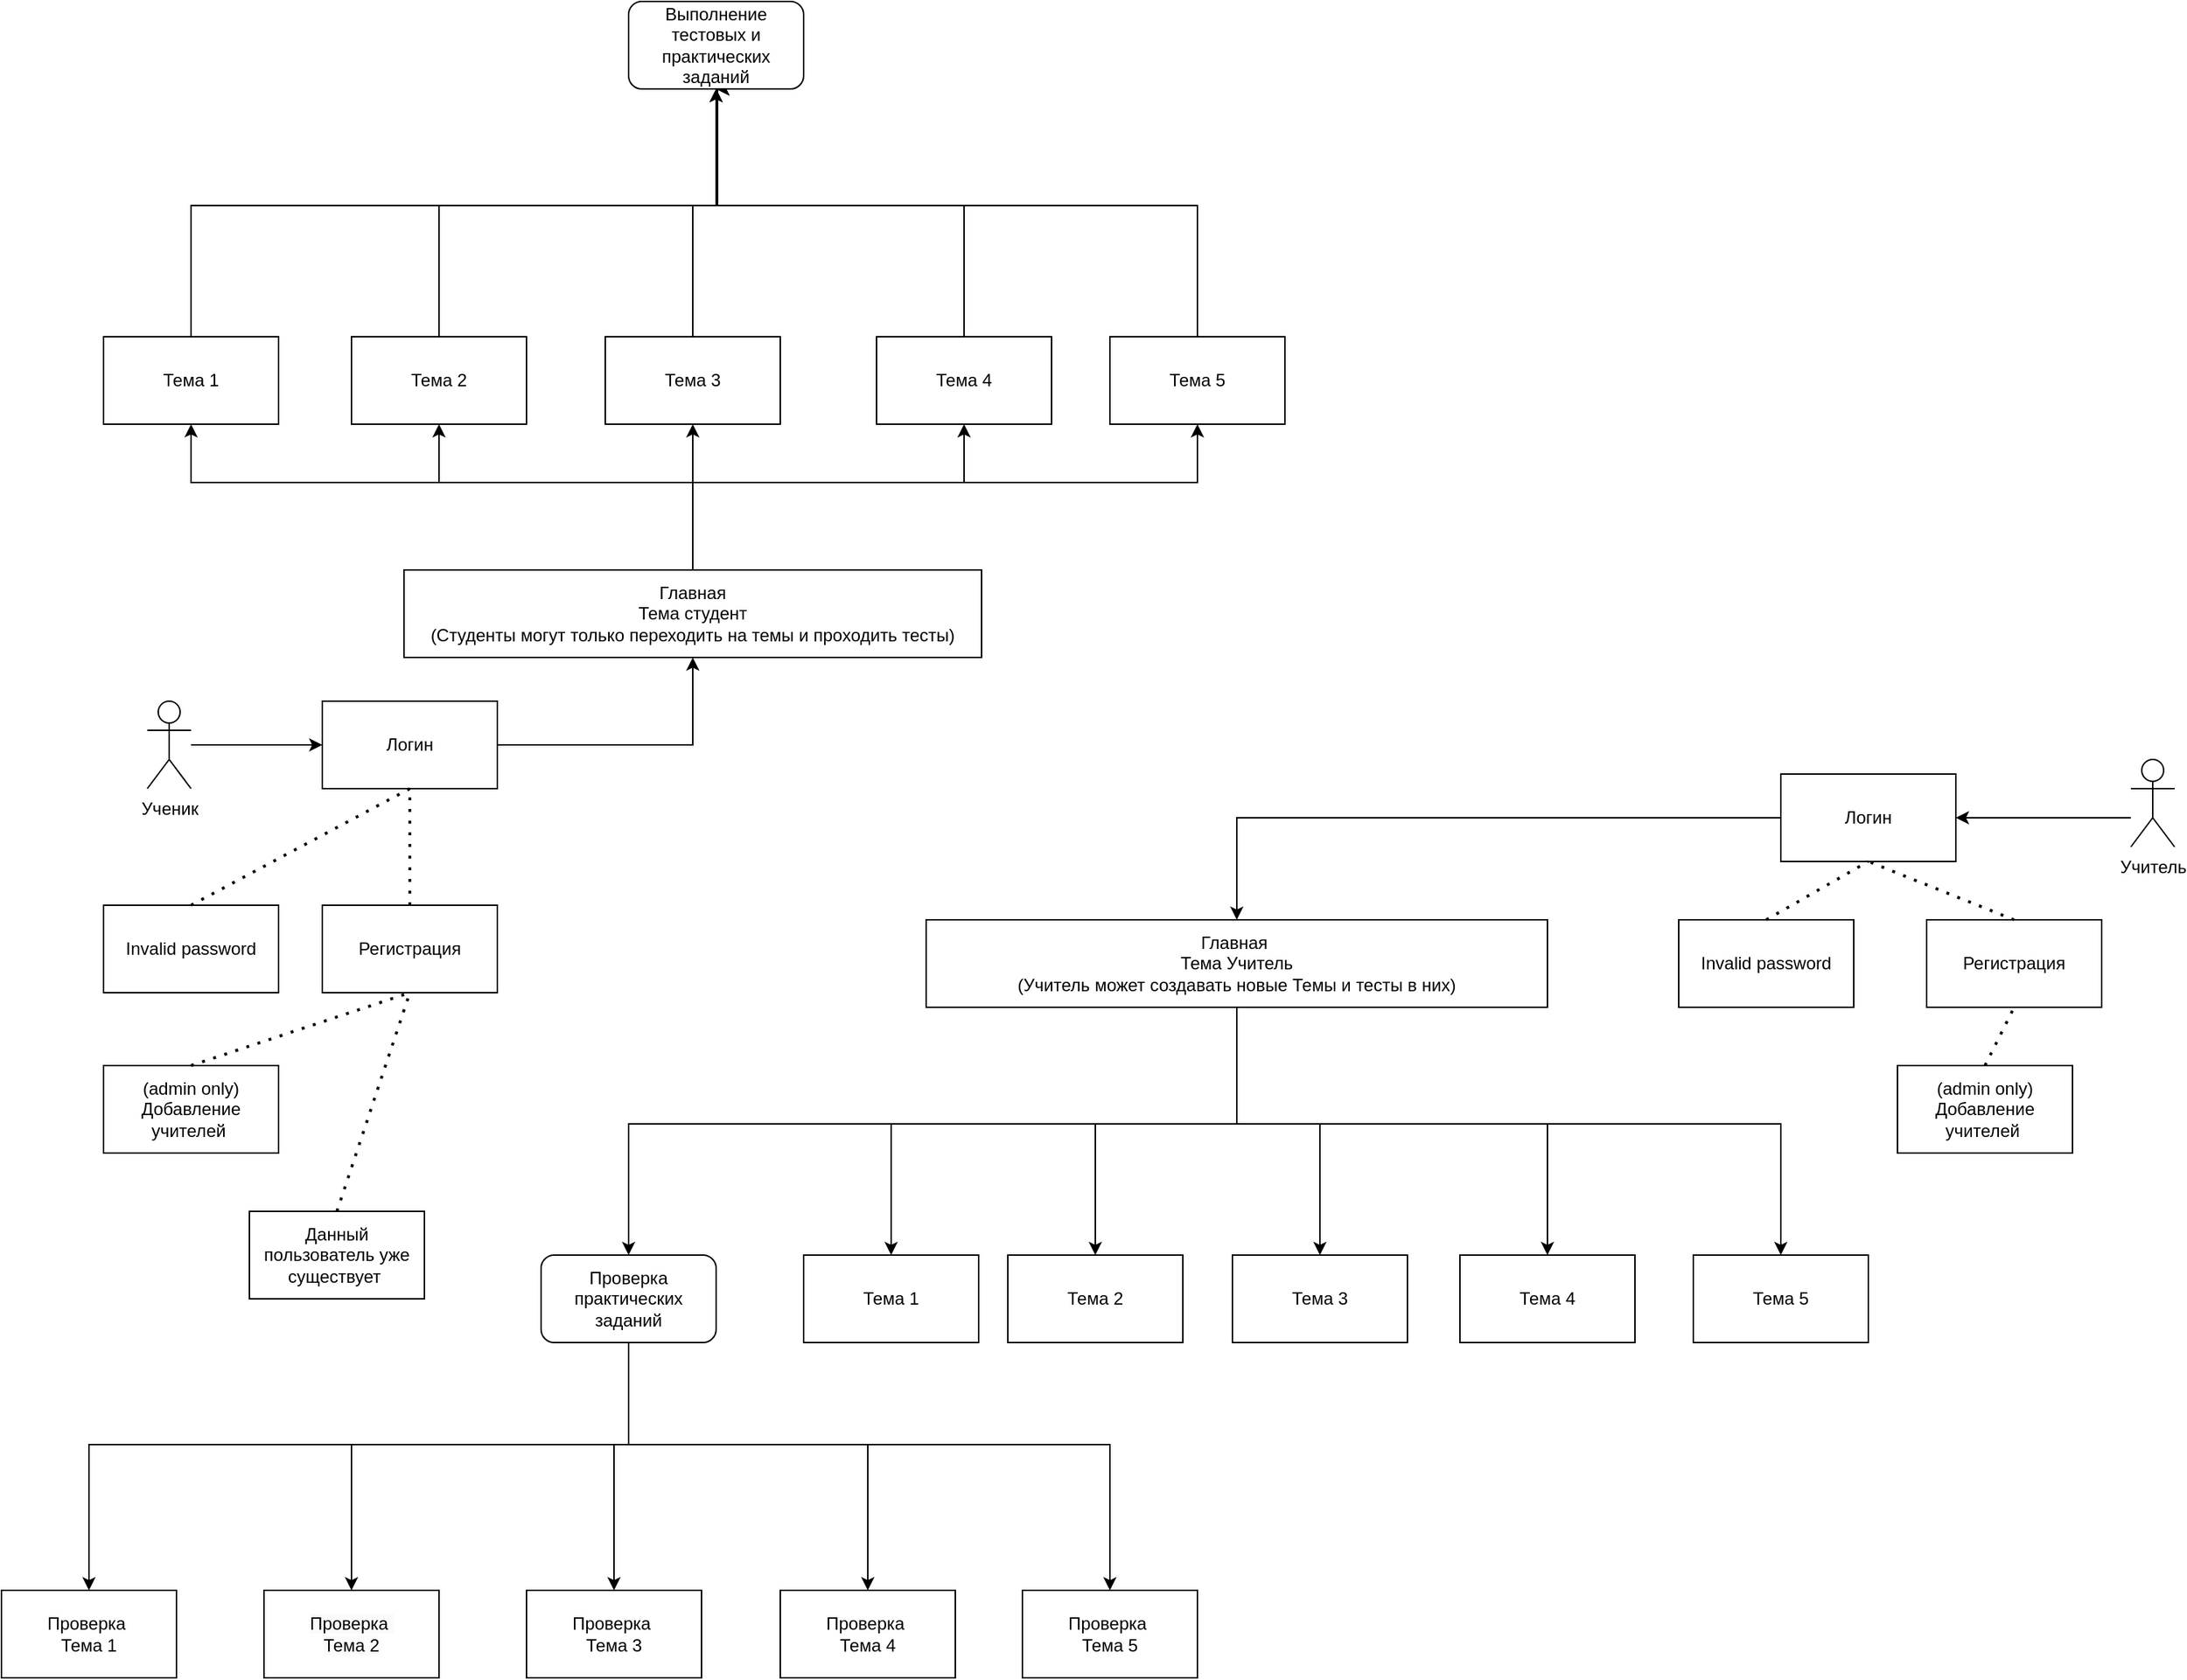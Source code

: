 <mxfile version="24.7.5">
  <diagram name="Страница — 1" id="5o0nA7FV0MhEvLhmFP9w">
    <mxGraphModel dx="2466" dy="936" grid="1" gridSize="10" guides="1" tooltips="1" connect="1" arrows="1" fold="1" page="1" pageScale="1" pageWidth="827" pageHeight="1169" math="0" shadow="0">
      <root>
        <mxCell id="0" />
        <mxCell id="1" parent="0" />
        <mxCell id="Wzd05YAp9pM7tJVJk9kT-8" style="edgeStyle=orthogonalEdgeStyle;rounded=0;orthogonalLoop=1;jettySize=auto;html=1;entryX=0;entryY=0.5;entryDx=0;entryDy=0;" parent="1" source="Wzd05YAp9pM7tJVJk9kT-3" target="Wzd05YAp9pM7tJVJk9kT-7" edge="1">
          <mxGeometry relative="1" as="geometry" />
        </mxCell>
        <mxCell id="Wzd05YAp9pM7tJVJk9kT-3" value="Ученик" style="shape=umlActor;verticalLabelPosition=bottom;verticalAlign=top;html=1;outlineConnect=0;" parent="1" vertex="1">
          <mxGeometry x="40" y="750" width="30" height="60" as="geometry" />
        </mxCell>
        <mxCell id="Wzd05YAp9pM7tJVJk9kT-12" value="" style="edgeStyle=orthogonalEdgeStyle;rounded=0;orthogonalLoop=1;jettySize=auto;html=1;entryX=0.5;entryY=1;entryDx=0;entryDy=0;" parent="1" source="Wzd05YAp9pM7tJVJk9kT-7" target="Wzd05YAp9pM7tJVJk9kT-11" edge="1">
          <mxGeometry relative="1" as="geometry">
            <mxPoint x="414" y="740" as="targetPoint" />
            <Array as="points">
              <mxPoint x="414" y="780" />
            </Array>
          </mxGeometry>
        </mxCell>
        <mxCell id="Wzd05YAp9pM7tJVJk9kT-7" value="Логин" style="rounded=0;whiteSpace=wrap;html=1;" parent="1" vertex="1">
          <mxGeometry x="160" y="750" width="120" height="60" as="geometry" />
        </mxCell>
        <mxCell id="Wzd05YAp9pM7tJVJk9kT-10" value="Регистрация" style="rounded=0;whiteSpace=wrap;html=1;" parent="1" vertex="1">
          <mxGeometry x="160" y="890" width="120" height="60" as="geometry" />
        </mxCell>
        <mxCell id="Wzd05YAp9pM7tJVJk9kT-33" style="edgeStyle=orthogonalEdgeStyle;rounded=0;orthogonalLoop=1;jettySize=auto;html=1;entryX=0.5;entryY=1;entryDx=0;entryDy=0;" parent="1" source="Wzd05YAp9pM7tJVJk9kT-11" target="Wzd05YAp9pM7tJVJk9kT-32" edge="1">
          <mxGeometry relative="1" as="geometry">
            <Array as="points">
              <mxPoint x="414" y="600" />
              <mxPoint x="70" y="600" />
            </Array>
          </mxGeometry>
        </mxCell>
        <mxCell id="Wzd05YAp9pM7tJVJk9kT-34" style="edgeStyle=orthogonalEdgeStyle;rounded=0;orthogonalLoop=1;jettySize=auto;html=1;entryX=0.5;entryY=1;entryDx=0;entryDy=0;" parent="1" source="Wzd05YAp9pM7tJVJk9kT-11" target="Wzd05YAp9pM7tJVJk9kT-31" edge="1">
          <mxGeometry relative="1" as="geometry">
            <Array as="points">
              <mxPoint x="414" y="600" />
              <mxPoint x="240" y="600" />
            </Array>
          </mxGeometry>
        </mxCell>
        <mxCell id="Wzd05YAp9pM7tJVJk9kT-36" style="edgeStyle=orthogonalEdgeStyle;rounded=0;orthogonalLoop=1;jettySize=auto;html=1;exitX=0.5;exitY=0;exitDx=0;exitDy=0;entryX=0.5;entryY=1;entryDx=0;entryDy=0;" parent="1" source="Wzd05YAp9pM7tJVJk9kT-11" target="Wzd05YAp9pM7tJVJk9kT-28" edge="1">
          <mxGeometry relative="1" as="geometry" />
        </mxCell>
        <mxCell id="Wzd05YAp9pM7tJVJk9kT-37" style="edgeStyle=orthogonalEdgeStyle;rounded=0;orthogonalLoop=1;jettySize=auto;html=1;entryX=0.5;entryY=1;entryDx=0;entryDy=0;" parent="1" source="Wzd05YAp9pM7tJVJk9kT-11" target="Wzd05YAp9pM7tJVJk9kT-30" edge="1">
          <mxGeometry relative="1" as="geometry">
            <Array as="points">
              <mxPoint x="414" y="600" />
              <mxPoint x="600" y="600" />
            </Array>
          </mxGeometry>
        </mxCell>
        <mxCell id="Wzd05YAp9pM7tJVJk9kT-38" style="edgeStyle=orthogonalEdgeStyle;rounded=0;orthogonalLoop=1;jettySize=auto;html=1;entryX=0.5;entryY=1;entryDx=0;entryDy=0;" parent="1" source="Wzd05YAp9pM7tJVJk9kT-11" target="Wzd05YAp9pM7tJVJk9kT-29" edge="1">
          <mxGeometry relative="1" as="geometry">
            <Array as="points">
              <mxPoint x="414" y="600" />
              <mxPoint x="760" y="600" />
            </Array>
          </mxGeometry>
        </mxCell>
        <mxCell id="Wzd05YAp9pM7tJVJk9kT-11" value="&lt;div style=&quot;&quot;&gt;&lt;span style=&quot;background-color: initial;&quot;&gt;Главная&lt;/span&gt;&lt;/div&gt;&lt;div style=&quot;&quot;&gt;&lt;span style=&quot;background-color: initial;&quot;&gt;Тема студент&lt;/span&gt;&lt;/div&gt;&lt;div style=&quot;&quot;&gt;&lt;span style=&quot;background-color: initial;&quot;&gt;(Студенты могут только переходить на темы и проходить тесты)&lt;/span&gt;&lt;/div&gt;" style="rounded=0;whiteSpace=wrap;html=1;align=center;" parent="1" vertex="1">
          <mxGeometry x="216" y="660" width="396" height="60" as="geometry" />
        </mxCell>
        <mxCell id="Wzd05YAp9pM7tJVJk9kT-14" value="" style="endArrow=none;dashed=1;html=1;dashPattern=1 3;strokeWidth=2;rounded=0;entryX=0.5;entryY=1;entryDx=0;entryDy=0;exitX=0.5;exitY=0;exitDx=0;exitDy=0;" parent="1" source="Wzd05YAp9pM7tJVJk9kT-10" target="Wzd05YAp9pM7tJVJk9kT-7" edge="1">
          <mxGeometry width="50" height="50" relative="1" as="geometry">
            <mxPoint x="390" y="940" as="sourcePoint" />
            <mxPoint x="440" y="890" as="targetPoint" />
          </mxGeometry>
        </mxCell>
        <mxCell id="Wzd05YAp9pM7tJVJk9kT-41" style="edgeStyle=orthogonalEdgeStyle;rounded=0;orthogonalLoop=1;jettySize=auto;html=1;" parent="1" source="Wzd05YAp9pM7tJVJk9kT-15" target="Wzd05YAp9pM7tJVJk9kT-23" edge="1">
          <mxGeometry relative="1" as="geometry">
            <Array as="points">
              <mxPoint x="787" y="1040" />
              <mxPoint x="550" y="1040" />
            </Array>
          </mxGeometry>
        </mxCell>
        <mxCell id="Wzd05YAp9pM7tJVJk9kT-42" style="edgeStyle=orthogonalEdgeStyle;rounded=0;orthogonalLoop=1;jettySize=auto;html=1;entryX=0.5;entryY=0;entryDx=0;entryDy=0;" parent="1" source="Wzd05YAp9pM7tJVJk9kT-15" target="Wzd05YAp9pM7tJVJk9kT-22" edge="1">
          <mxGeometry relative="1" as="geometry">
            <Array as="points">
              <mxPoint x="787" y="1040" />
              <mxPoint x="690" y="1040" />
            </Array>
          </mxGeometry>
        </mxCell>
        <mxCell id="Wzd05YAp9pM7tJVJk9kT-43" style="edgeStyle=orthogonalEdgeStyle;rounded=0;orthogonalLoop=1;jettySize=auto;html=1;entryX=0.5;entryY=0;entryDx=0;entryDy=0;" parent="1" source="Wzd05YAp9pM7tJVJk9kT-15" target="Wzd05YAp9pM7tJVJk9kT-17" edge="1">
          <mxGeometry relative="1" as="geometry">
            <Array as="points">
              <mxPoint x="787" y="1040" />
              <mxPoint x="844" y="1040" />
            </Array>
          </mxGeometry>
        </mxCell>
        <mxCell id="Wzd05YAp9pM7tJVJk9kT-44" style="edgeStyle=orthogonalEdgeStyle;rounded=0;orthogonalLoop=1;jettySize=auto;html=1;entryX=0.5;entryY=0;entryDx=0;entryDy=0;" parent="1" source="Wzd05YAp9pM7tJVJk9kT-15" target="Wzd05YAp9pM7tJVJk9kT-21" edge="1">
          <mxGeometry relative="1" as="geometry">
            <Array as="points">
              <mxPoint x="787" y="1040" />
              <mxPoint x="1000" y="1040" />
            </Array>
          </mxGeometry>
        </mxCell>
        <mxCell id="Wzd05YAp9pM7tJVJk9kT-45" style="edgeStyle=orthogonalEdgeStyle;rounded=0;orthogonalLoop=1;jettySize=auto;html=1;entryX=0.5;entryY=0;entryDx=0;entryDy=0;" parent="1" source="Wzd05YAp9pM7tJVJk9kT-15" target="Wzd05YAp9pM7tJVJk9kT-20" edge="1">
          <mxGeometry relative="1" as="geometry">
            <Array as="points">
              <mxPoint x="787" y="1040" />
              <mxPoint x="1160" y="1040" />
            </Array>
          </mxGeometry>
        </mxCell>
        <mxCell id="_16jkD-GpWcfrMRBFpo_-1" style="edgeStyle=orthogonalEdgeStyle;rounded=0;orthogonalLoop=1;jettySize=auto;html=1;entryX=0.5;entryY=0;entryDx=0;entryDy=0;" edge="1" parent="1" source="Wzd05YAp9pM7tJVJk9kT-15" target="Wzd05YAp9pM7tJVJk9kT-53">
          <mxGeometry relative="1" as="geometry">
            <Array as="points">
              <mxPoint x="787" y="1040" />
              <mxPoint x="370" y="1040" />
            </Array>
          </mxGeometry>
        </mxCell>
        <mxCell id="Wzd05YAp9pM7tJVJk9kT-15" value="Главная&amp;nbsp;&lt;div&gt;Тема Учитель&lt;/div&gt;&lt;div&gt;(Учитель может создавать новые Темы и тесты в них&lt;span style=&quot;background-color: initial;&quot;&gt;)&lt;/span&gt;&lt;/div&gt;" style="rounded=0;whiteSpace=wrap;html=1;" parent="1" vertex="1">
          <mxGeometry x="574" y="900" width="426" height="60" as="geometry" />
        </mxCell>
        <mxCell id="Wzd05YAp9pM7tJVJk9kT-17" value="Тема 3" style="whiteSpace=wrap;html=1;rounded=0;" parent="1" vertex="1">
          <mxGeometry x="784" y="1130" width="120" height="60" as="geometry" />
        </mxCell>
        <mxCell id="Wzd05YAp9pM7tJVJk9kT-20" value="&lt;span style=&quot;background-color: initial;&quot;&gt;Тема 5&lt;/span&gt;" style="rounded=0;whiteSpace=wrap;html=1;" parent="1" vertex="1">
          <mxGeometry x="1100" y="1130" width="120" height="60" as="geometry" />
        </mxCell>
        <mxCell id="Wzd05YAp9pM7tJVJk9kT-21" value="Тема 4" style="rounded=0;whiteSpace=wrap;html=1;" parent="1" vertex="1">
          <mxGeometry x="940" y="1130" width="120" height="60" as="geometry" />
        </mxCell>
        <mxCell id="Wzd05YAp9pM7tJVJk9kT-22" value="Тема 2" style="rounded=0;whiteSpace=wrap;html=1;" parent="1" vertex="1">
          <mxGeometry x="630" y="1130" width="120" height="60" as="geometry" />
        </mxCell>
        <mxCell id="Wzd05YAp9pM7tJVJk9kT-23" value="Тема 1" style="rounded=0;whiteSpace=wrap;html=1;" parent="1" vertex="1">
          <mxGeometry x="490" y="1130" width="120" height="60" as="geometry" />
        </mxCell>
        <mxCell id="Wzd05YAp9pM7tJVJk9kT-61" style="edgeStyle=orthogonalEdgeStyle;rounded=0;orthogonalLoop=1;jettySize=auto;html=1;entryX=0.5;entryY=1;entryDx=0;entryDy=0;" parent="1" source="Wzd05YAp9pM7tJVJk9kT-28" target="Wzd05YAp9pM7tJVJk9kT-58" edge="1">
          <mxGeometry relative="1" as="geometry">
            <Array as="points">
              <mxPoint x="414" y="410" />
              <mxPoint x="430" y="410" />
            </Array>
          </mxGeometry>
        </mxCell>
        <mxCell id="Wzd05YAp9pM7tJVJk9kT-28" value="Тема 3" style="whiteSpace=wrap;html=1;rounded=0;" parent="1" vertex="1">
          <mxGeometry x="354" y="500" width="120" height="60" as="geometry" />
        </mxCell>
        <mxCell id="Wzd05YAp9pM7tJVJk9kT-63" style="edgeStyle=orthogonalEdgeStyle;rounded=0;orthogonalLoop=1;jettySize=auto;html=1;" parent="1" source="Wzd05YAp9pM7tJVJk9kT-29" edge="1">
          <mxGeometry relative="1" as="geometry">
            <mxPoint x="430" y="330" as="targetPoint" />
            <Array as="points">
              <mxPoint x="760" y="410" />
              <mxPoint x="431" y="410" />
            </Array>
          </mxGeometry>
        </mxCell>
        <mxCell id="Wzd05YAp9pM7tJVJk9kT-29" value="&lt;span style=&quot;background-color: initial;&quot;&gt;Тема 5&lt;/span&gt;" style="rounded=0;whiteSpace=wrap;html=1;" parent="1" vertex="1">
          <mxGeometry x="700" y="500" width="120" height="60" as="geometry" />
        </mxCell>
        <mxCell id="Wzd05YAp9pM7tJVJk9kT-62" style="edgeStyle=orthogonalEdgeStyle;rounded=0;orthogonalLoop=1;jettySize=auto;html=1;" parent="1" source="Wzd05YAp9pM7tJVJk9kT-30" edge="1">
          <mxGeometry relative="1" as="geometry">
            <mxPoint x="430" y="330" as="targetPoint" />
            <Array as="points">
              <mxPoint x="600" y="410" />
              <mxPoint x="431" y="410" />
            </Array>
          </mxGeometry>
        </mxCell>
        <mxCell id="Wzd05YAp9pM7tJVJk9kT-30" value="Тема 4" style="rounded=0;whiteSpace=wrap;html=1;" parent="1" vertex="1">
          <mxGeometry x="540" y="500" width="120" height="60" as="geometry" />
        </mxCell>
        <mxCell id="Wzd05YAp9pM7tJVJk9kT-60" style="edgeStyle=orthogonalEdgeStyle;rounded=0;orthogonalLoop=1;jettySize=auto;html=1;" parent="1" source="Wzd05YAp9pM7tJVJk9kT-31" edge="1">
          <mxGeometry relative="1" as="geometry">
            <mxPoint x="430" y="330" as="targetPoint" />
            <Array as="points">
              <mxPoint x="240" y="410" />
              <mxPoint x="431" y="410" />
            </Array>
          </mxGeometry>
        </mxCell>
        <mxCell id="Wzd05YAp9pM7tJVJk9kT-31" value="Тема 2" style="rounded=0;whiteSpace=wrap;html=1;" parent="1" vertex="1">
          <mxGeometry x="180" y="500" width="120" height="60" as="geometry" />
        </mxCell>
        <mxCell id="Wzd05YAp9pM7tJVJk9kT-59" style="edgeStyle=orthogonalEdgeStyle;rounded=0;orthogonalLoop=1;jettySize=auto;html=1;" parent="1" source="Wzd05YAp9pM7tJVJk9kT-32" target="Wzd05YAp9pM7tJVJk9kT-58" edge="1">
          <mxGeometry relative="1" as="geometry">
            <Array as="points">
              <mxPoint x="70" y="410" />
              <mxPoint x="430" y="410" />
            </Array>
          </mxGeometry>
        </mxCell>
        <mxCell id="Wzd05YAp9pM7tJVJk9kT-32" value="Тема 1" style="rounded=0;whiteSpace=wrap;html=1;" parent="1" vertex="1">
          <mxGeometry x="10" y="500" width="120" height="60" as="geometry" />
        </mxCell>
        <mxCell id="Wzd05YAp9pM7tJVJk9kT-48" value="Invalid password" style="rounded=0;whiteSpace=wrap;html=1;" parent="1" vertex="1">
          <mxGeometry x="10" y="890" width="120" height="60" as="geometry" />
        </mxCell>
        <mxCell id="Wzd05YAp9pM7tJVJk9kT-49" value="" style="endArrow=none;dashed=1;html=1;dashPattern=1 3;strokeWidth=2;rounded=0;entryX=0.5;entryY=1;entryDx=0;entryDy=0;exitX=0.5;exitY=0;exitDx=0;exitDy=0;" parent="1" source="Wzd05YAp9pM7tJVJk9kT-48" target="Wzd05YAp9pM7tJVJk9kT-7" edge="1">
          <mxGeometry width="50" height="50" relative="1" as="geometry">
            <mxPoint x="390" y="880" as="sourcePoint" />
            <mxPoint x="440" y="830" as="targetPoint" />
          </mxGeometry>
        </mxCell>
        <mxCell id="_16jkD-GpWcfrMRBFpo_-8" style="edgeStyle=orthogonalEdgeStyle;rounded=0;orthogonalLoop=1;jettySize=auto;html=1;entryX=0.5;entryY=0;entryDx=0;entryDy=0;" edge="1" parent="1" source="Wzd05YAp9pM7tJVJk9kT-53" target="_16jkD-GpWcfrMRBFpo_-3">
          <mxGeometry relative="1" as="geometry">
            <Array as="points">
              <mxPoint x="370" y="1260" />
              <mxPoint y="1260" />
            </Array>
          </mxGeometry>
        </mxCell>
        <mxCell id="_16jkD-GpWcfrMRBFpo_-9" style="edgeStyle=orthogonalEdgeStyle;rounded=0;orthogonalLoop=1;jettySize=auto;html=1;" edge="1" parent="1" source="Wzd05YAp9pM7tJVJk9kT-53" target="_16jkD-GpWcfrMRBFpo_-4">
          <mxGeometry relative="1" as="geometry">
            <Array as="points">
              <mxPoint x="370" y="1260" />
              <mxPoint x="360" y="1260" />
            </Array>
          </mxGeometry>
        </mxCell>
        <mxCell id="_16jkD-GpWcfrMRBFpo_-10" style="edgeStyle=orthogonalEdgeStyle;rounded=0;orthogonalLoop=1;jettySize=auto;html=1;entryX=0.5;entryY=0;entryDx=0;entryDy=0;" edge="1" parent="1" source="Wzd05YAp9pM7tJVJk9kT-53" target="_16jkD-GpWcfrMRBFpo_-6">
          <mxGeometry relative="1" as="geometry">
            <Array as="points">
              <mxPoint x="370" y="1260" />
              <mxPoint x="180" y="1260" />
            </Array>
          </mxGeometry>
        </mxCell>
        <mxCell id="_16jkD-GpWcfrMRBFpo_-11" style="edgeStyle=orthogonalEdgeStyle;rounded=0;orthogonalLoop=1;jettySize=auto;html=1;entryX=0.5;entryY=0;entryDx=0;entryDy=0;" edge="1" parent="1" source="Wzd05YAp9pM7tJVJk9kT-53" target="_16jkD-GpWcfrMRBFpo_-5">
          <mxGeometry relative="1" as="geometry">
            <Array as="points">
              <mxPoint x="370" y="1260" />
              <mxPoint x="534" y="1260" />
            </Array>
          </mxGeometry>
        </mxCell>
        <mxCell id="_16jkD-GpWcfrMRBFpo_-12" style="edgeStyle=orthogonalEdgeStyle;rounded=0;orthogonalLoop=1;jettySize=auto;html=1;entryX=0.5;entryY=0;entryDx=0;entryDy=0;" edge="1" parent="1" source="Wzd05YAp9pM7tJVJk9kT-53" target="_16jkD-GpWcfrMRBFpo_-7">
          <mxGeometry relative="1" as="geometry">
            <Array as="points">
              <mxPoint x="370" y="1260" />
              <mxPoint x="700" y="1260" />
            </Array>
          </mxGeometry>
        </mxCell>
        <mxCell id="Wzd05YAp9pM7tJVJk9kT-53" value="Проверка практических заданий" style="rounded=1;whiteSpace=wrap;html=1;" parent="1" vertex="1">
          <mxGeometry x="310" y="1130" width="120" height="60" as="geometry" />
        </mxCell>
        <mxCell id="Wzd05YAp9pM7tJVJk9kT-58" value="Выполнение тестовых и практических заданий" style="rounded=1;whiteSpace=wrap;html=1;" parent="1" vertex="1">
          <mxGeometry x="370" y="270" width="120" height="60" as="geometry" />
        </mxCell>
        <mxCell id="Wzd05YAp9pM7tJVJk9kT-66" value="(admin only)&lt;br&gt;Добавление учителей&amp;nbsp;" style="rounded=0;whiteSpace=wrap;html=1;" parent="1" vertex="1">
          <mxGeometry x="10" y="1000" width="120" height="60" as="geometry" />
        </mxCell>
        <mxCell id="Wzd05YAp9pM7tJVJk9kT-67" value="" style="endArrow=none;dashed=1;html=1;dashPattern=1 3;strokeWidth=2;rounded=0;entryX=0.5;entryY=1;entryDx=0;entryDy=0;exitX=0.5;exitY=0;exitDx=0;exitDy=0;" parent="1" source="Wzd05YAp9pM7tJVJk9kT-66" target="Wzd05YAp9pM7tJVJk9kT-10" edge="1">
          <mxGeometry width="50" height="50" relative="1" as="geometry">
            <mxPoint x="660" y="890" as="sourcePoint" />
            <mxPoint x="710" y="840" as="targetPoint" />
          </mxGeometry>
        </mxCell>
        <mxCell id="Wzd05YAp9pM7tJVJk9kT-68" value="Данный пользователь уже существует&amp;nbsp;" style="rounded=0;whiteSpace=wrap;html=1;" parent="1" vertex="1">
          <mxGeometry x="110" y="1100" width="120" height="60" as="geometry" />
        </mxCell>
        <mxCell id="Wzd05YAp9pM7tJVJk9kT-69" value="" style="endArrow=none;dashed=1;html=1;dashPattern=1 3;strokeWidth=2;rounded=0;entryX=0.5;entryY=1;entryDx=0;entryDy=0;exitX=0.5;exitY=0;exitDx=0;exitDy=0;" parent="1" source="Wzd05YAp9pM7tJVJk9kT-68" target="Wzd05YAp9pM7tJVJk9kT-10" edge="1">
          <mxGeometry width="50" height="50" relative="1" as="geometry">
            <mxPoint x="660" y="890" as="sourcePoint" />
            <mxPoint x="710" y="840" as="targetPoint" />
          </mxGeometry>
        </mxCell>
        <mxCell id="Wzd05YAp9pM7tJVJk9kT-85" style="edgeStyle=orthogonalEdgeStyle;rounded=0;orthogonalLoop=1;jettySize=auto;html=1;" parent="1" source="Wzd05YAp9pM7tJVJk9kT-74" target="Wzd05YAp9pM7tJVJk9kT-75" edge="1">
          <mxGeometry relative="1" as="geometry">
            <Array as="points">
              <mxPoint x="1370" y="830" />
              <mxPoint x="1370" y="830" />
            </Array>
          </mxGeometry>
        </mxCell>
        <mxCell id="Wzd05YAp9pM7tJVJk9kT-74" value="Учитель" style="shape=umlActor;verticalLabelPosition=bottom;verticalAlign=top;html=1;outlineConnect=0;" parent="1" vertex="1">
          <mxGeometry x="1400" y="790" width="30" height="60" as="geometry" />
        </mxCell>
        <mxCell id="Wzd05YAp9pM7tJVJk9kT-86" style="edgeStyle=orthogonalEdgeStyle;rounded=0;orthogonalLoop=1;jettySize=auto;html=1;entryX=0.5;entryY=0;entryDx=0;entryDy=0;" parent="1" source="Wzd05YAp9pM7tJVJk9kT-75" target="Wzd05YAp9pM7tJVJk9kT-15" edge="1">
          <mxGeometry relative="1" as="geometry" />
        </mxCell>
        <mxCell id="Wzd05YAp9pM7tJVJk9kT-75" value="Логин" style="rounded=0;whiteSpace=wrap;html=1;" parent="1" vertex="1">
          <mxGeometry x="1160" y="800" width="120" height="60" as="geometry" />
        </mxCell>
        <mxCell id="Wzd05YAp9pM7tJVJk9kT-76" value="Регистрация" style="rounded=0;whiteSpace=wrap;html=1;" parent="1" vertex="1">
          <mxGeometry x="1260" y="900" width="120" height="60" as="geometry" />
        </mxCell>
        <mxCell id="Wzd05YAp9pM7tJVJk9kT-77" value="" style="endArrow=none;dashed=1;html=1;dashPattern=1 3;strokeWidth=2;rounded=0;entryX=0.5;entryY=1;entryDx=0;entryDy=0;exitX=0.5;exitY=0;exitDx=0;exitDy=0;" parent="1" source="Wzd05YAp9pM7tJVJk9kT-76" target="Wzd05YAp9pM7tJVJk9kT-75" edge="1">
          <mxGeometry width="50" height="50" relative="1" as="geometry">
            <mxPoint x="1710" y="990" as="sourcePoint" />
            <mxPoint x="1760" y="940" as="targetPoint" />
          </mxGeometry>
        </mxCell>
        <mxCell id="Wzd05YAp9pM7tJVJk9kT-78" value="Invalid password" style="rounded=0;whiteSpace=wrap;html=1;" parent="1" vertex="1">
          <mxGeometry x="1090" y="900" width="120" height="60" as="geometry" />
        </mxCell>
        <mxCell id="Wzd05YAp9pM7tJVJk9kT-79" value="" style="endArrow=none;dashed=1;html=1;dashPattern=1 3;strokeWidth=2;rounded=0;entryX=0.5;entryY=1;entryDx=0;entryDy=0;exitX=0.5;exitY=0;exitDx=0;exitDy=0;" parent="1" source="Wzd05YAp9pM7tJVJk9kT-78" target="Wzd05YAp9pM7tJVJk9kT-75" edge="1">
          <mxGeometry width="50" height="50" relative="1" as="geometry">
            <mxPoint x="1710" y="930" as="sourcePoint" />
            <mxPoint x="1760" y="880" as="targetPoint" />
          </mxGeometry>
        </mxCell>
        <mxCell id="Wzd05YAp9pM7tJVJk9kT-80" value="(admin only)&lt;br&gt;Добавление учителей&amp;nbsp;" style="rounded=0;whiteSpace=wrap;html=1;" parent="1" vertex="1">
          <mxGeometry x="1240" y="1000" width="120" height="60" as="geometry" />
        </mxCell>
        <mxCell id="Wzd05YAp9pM7tJVJk9kT-81" value="" style="endArrow=none;dashed=1;html=1;dashPattern=1 3;strokeWidth=2;rounded=0;entryX=0.5;entryY=1;entryDx=0;entryDy=0;exitX=0.5;exitY=0;exitDx=0;exitDy=0;" parent="1" source="Wzd05YAp9pM7tJVJk9kT-80" target="Wzd05YAp9pM7tJVJk9kT-76" edge="1">
          <mxGeometry width="50" height="50" relative="1" as="geometry">
            <mxPoint x="1980" y="940" as="sourcePoint" />
            <mxPoint x="2030" y="890" as="targetPoint" />
          </mxGeometry>
        </mxCell>
        <mxCell id="_16jkD-GpWcfrMRBFpo_-3" value="Проверка&amp;nbsp;&lt;br&gt;Тема 1" style="rounded=0;whiteSpace=wrap;html=1;" vertex="1" parent="1">
          <mxGeometry x="-60" y="1360" width="120" height="60" as="geometry" />
        </mxCell>
        <mxCell id="_16jkD-GpWcfrMRBFpo_-4" value="Проверка&amp;nbsp;&lt;br&gt;Тема 3" style="rounded=0;whiteSpace=wrap;html=1;" vertex="1" parent="1">
          <mxGeometry x="300" y="1360" width="120" height="60" as="geometry" />
        </mxCell>
        <mxCell id="_16jkD-GpWcfrMRBFpo_-5" value="Проверка&amp;nbsp;&lt;br&gt;Тема 4" style="rounded=0;whiteSpace=wrap;html=1;" vertex="1" parent="1">
          <mxGeometry x="474" y="1360" width="120" height="60" as="geometry" />
        </mxCell>
        <mxCell id="_16jkD-GpWcfrMRBFpo_-6" value="&lt;br&gt;&lt;span style=&quot;color: rgb(0, 0, 0); font-family: Helvetica; font-size: 12px; font-style: normal; font-variant-ligatures: normal; font-variant-caps: normal; font-weight: 400; letter-spacing: normal; orphans: 2; text-align: center; text-indent: 0px; text-transform: none; widows: 2; word-spacing: 0px; -webkit-text-stroke-width: 0px; white-space: normal; background-color: rgb(251, 251, 251); text-decoration-thickness: initial; text-decoration-style: initial; text-decoration-color: initial; display: inline !important; float: none;&quot;&gt;Проверка&amp;nbsp;&lt;/span&gt;&lt;br style=&quot;forced-color-adjust: none; color: rgb(0, 0, 0); font-family: Helvetica; font-size: 12px; font-style: normal; font-variant-ligatures: normal; font-variant-caps: normal; font-weight: 400; letter-spacing: normal; orphans: 2; text-align: center; text-indent: 0px; text-transform: none; widows: 2; word-spacing: 0px; -webkit-text-stroke-width: 0px; white-space: normal; background-color: rgb(251, 251, 251); text-decoration-thickness: initial; text-decoration-style: initial; text-decoration-color: initial;&quot;&gt;&lt;span style=&quot;color: rgb(0, 0, 0); font-family: Helvetica; font-size: 12px; font-style: normal; font-variant-ligatures: normal; font-variant-caps: normal; font-weight: 400; letter-spacing: normal; orphans: 2; text-align: center; text-indent: 0px; text-transform: none; widows: 2; word-spacing: 0px; -webkit-text-stroke-width: 0px; white-space: normal; background-color: rgb(251, 251, 251); text-decoration-thickness: initial; text-decoration-style: initial; text-decoration-color: initial; display: inline !important; float: none;&quot;&gt;Тема 2&lt;/span&gt;&lt;div&gt;&lt;br/&gt;&lt;/div&gt;" style="rounded=0;whiteSpace=wrap;html=1;" vertex="1" parent="1">
          <mxGeometry x="120" y="1360" width="120" height="60" as="geometry" />
        </mxCell>
        <mxCell id="_16jkD-GpWcfrMRBFpo_-7" value="Проверка&amp;nbsp;&lt;br&gt;Тема 5" style="rounded=0;whiteSpace=wrap;html=1;" vertex="1" parent="1">
          <mxGeometry x="640" y="1360" width="120" height="60" as="geometry" />
        </mxCell>
      </root>
    </mxGraphModel>
  </diagram>
</mxfile>

